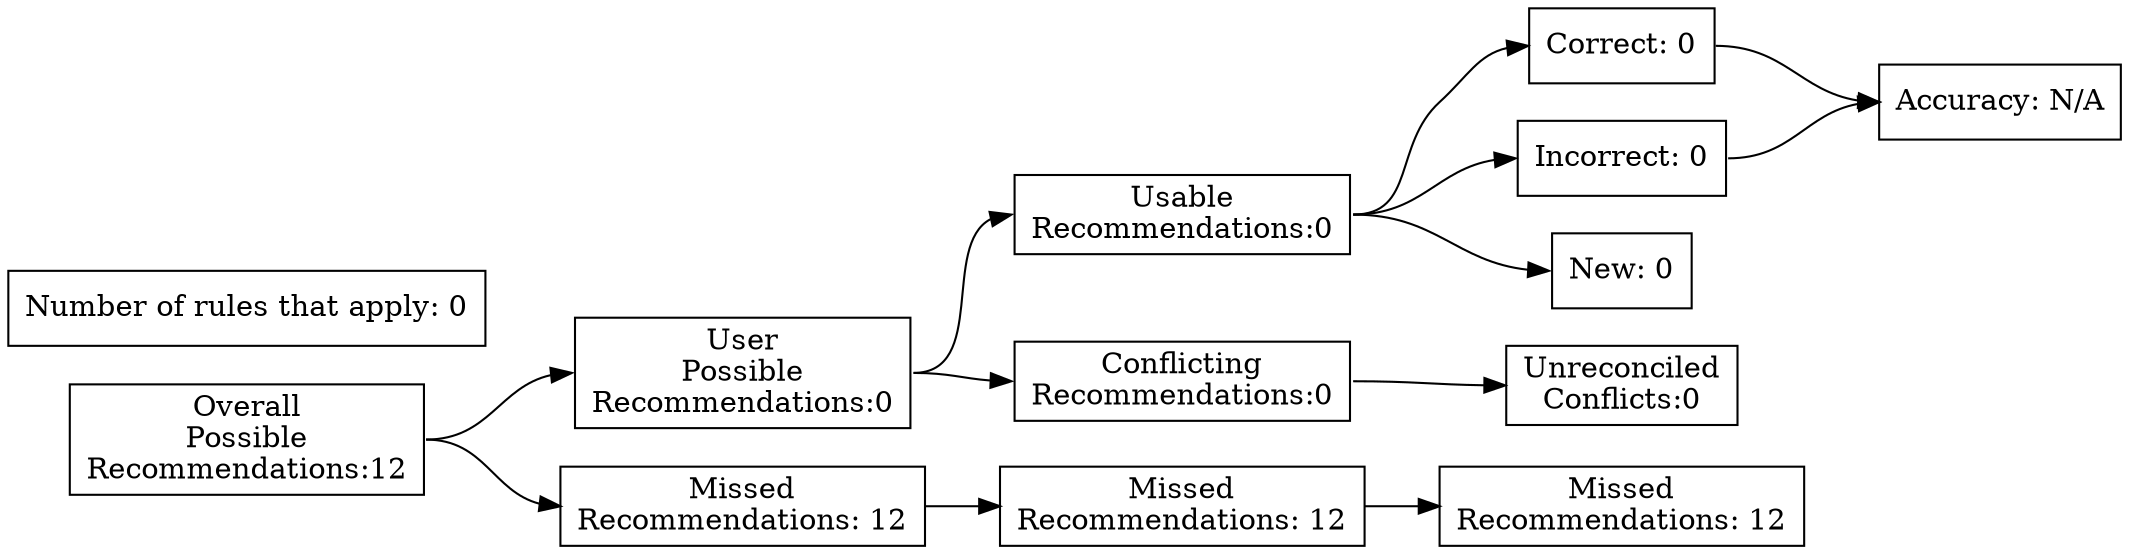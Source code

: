 digraph {
	graph [rankdir=LR]
	node [pos=r shape=box]
	edge [headport=w tailport=e]
		A [label="Overall
Possible
Recommendations:12"]
		B [label="User
Possible
Recommendations:0"]
		C [label="Missed
Recommendations: 12"]
		D [label="Usable
Recommendations:0"]
		E [label="Conflicting
Recommendations:0"]
		J [label="Missed
Recommendations: 12"]
		M [label="Unreconciled
Conflicts:0"]
		F [label="Correct: 0"]
		G [label="Incorrect: 0"]
		H [label="New: 0"]
		K [label="Missed
Recommendations: 12"]
		I [label="Accuracy: N/A"]
		l [label="Number of rules that apply: 0"]
			A -> B
			A -> C
			B -> D
			B -> E
			D -> F
			D -> G
			D -> H
			F -> I
			G -> I
			C -> J
			J -> K
			E -> M
}